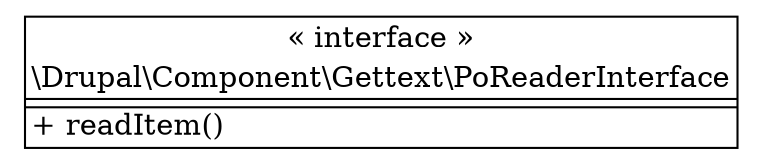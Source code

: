 digraph "Class Diagram" {
  node [shape=plaintext]
  "\\Drupal\\Component\\Gettext\\PoReaderInterface" [
    label=<
<table border="1" cellpadding="2" cellspacing="0" cellborder="0">
<tr><td align="center">&laquo; interface &raquo;</td></tr>
<tr><td align="center" title="interface PoReaderInterface">\\Drupal\\Component\\Gettext\\PoReaderInterface</td></tr><hr />
<tr><td></td></tr>
<hr />
<tr><td align="left" title="public readItem">+ readItem()</td></tr>
</table>
  >
  ];
}